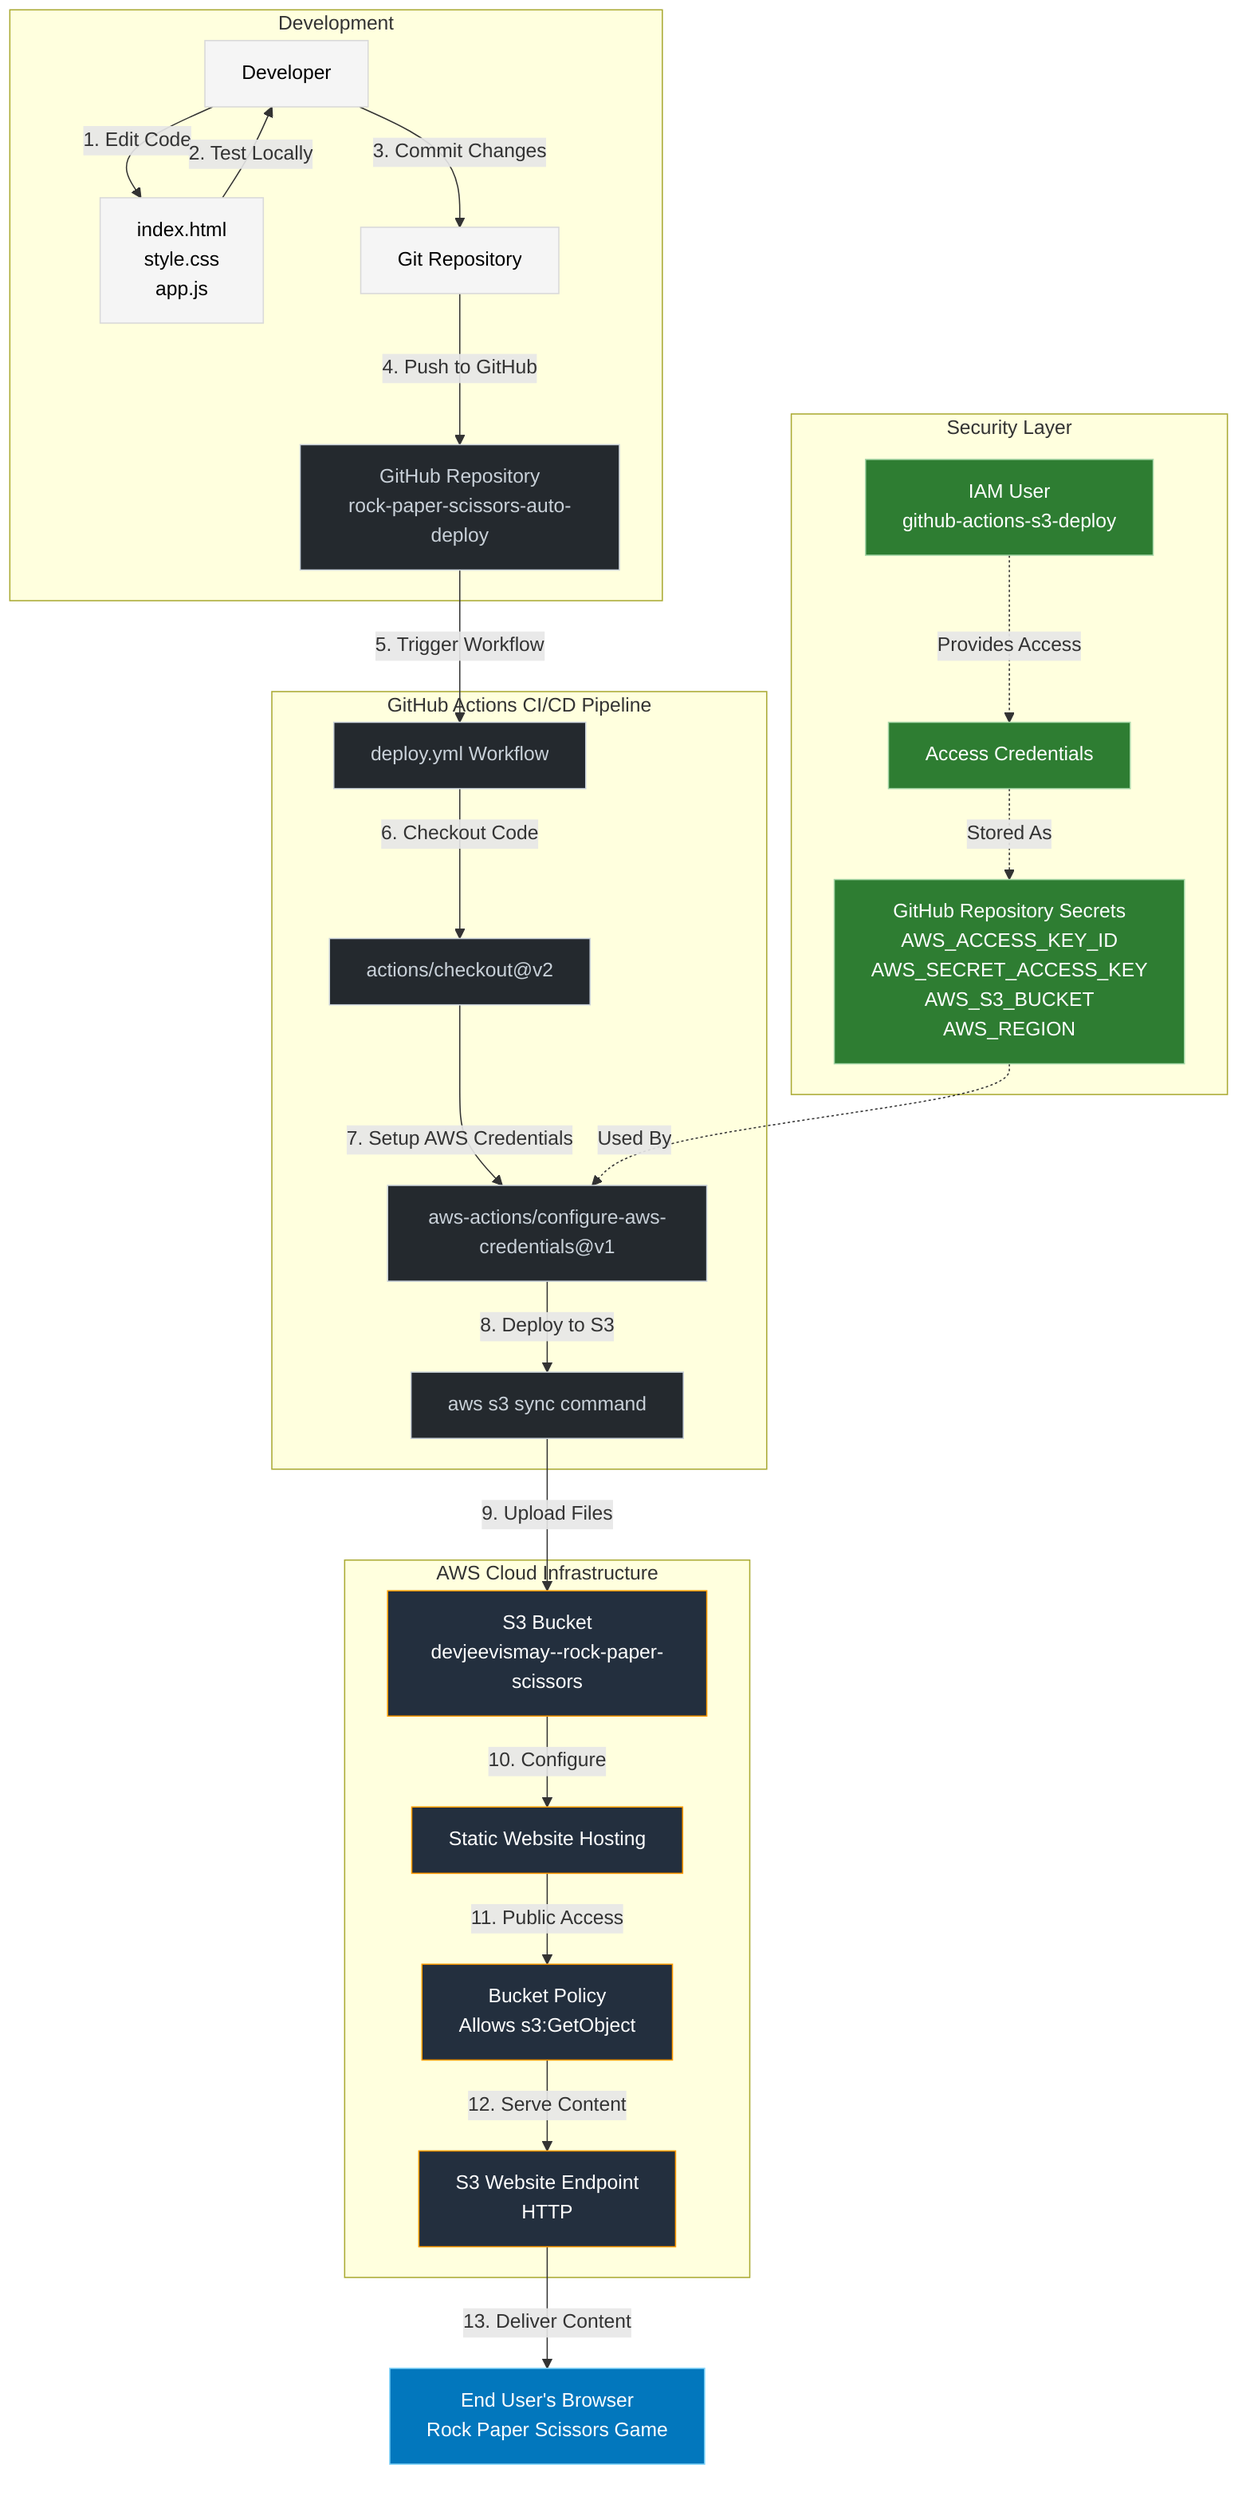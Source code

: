 flowchart TD
    subgraph "Development"
        A[Developer] -->|1. Edit Code| B["index.html\nstyle.css\napp.js"]
        B -->|2. Test Locally| A
        A -->|3. Commit Changes| C[Git Repository]
        C -->|4. Push to GitHub| D[GitHub Repository\nrock-paper-scissors-auto-deploy]
    end

    subgraph "GitHub Actions CI/CD Pipeline"
        D -->|5. Trigger Workflow| E["deploy.yml Workflow"]
        E -->|6. Checkout Code| F["actions/checkout@v2"]
        F -->|7. Setup AWS Credentials| G["aws-actions/configure-aws-credentials@v1"]
        G -->|8. Deploy to S3| H["aws s3 sync command"]
    end

    subgraph "AWS Cloud Infrastructure"
        H -->|9. Upload Files| I["S3 Bucket\ndevjeevismay--rock-paper-scissors"]
        I -->|10. Configure| J["Static Website Hosting"]
        J -->|11. Public Access| K["Bucket Policy\nAllows s3:GetObject"]
        K -->|12. Serve Content| L["S3 Website Endpoint\nHTTP"]
    end

    subgraph "Security Layer"
        M["IAM User\ngithub-actions-s3-deploy"] -.->|Provides Access| N["Access Credentials"]
        N -.->|Stored As| O["GitHub Repository Secrets\nAWS_ACCESS_KEY_ID\nAWS_SECRET_ACCESS_KEY\nAWS_S3_BUCKET\nAWS_REGION"]
        O -.->|Used By| G
    end

    L -->|13. Deliver Content| P["End User's Browser\nRock Paper Scissors Game"]

    classDef dev fill:#f5f5f5,stroke:#d9d9d9,color:black;
    classDef github fill:#24292e,stroke:#c9d1d9,color:#c9d1d9;
    classDef aws fill:#232F3E,stroke:#FF9900,color:white;
    classDef security fill:#2e7d32,stroke:#a5d6a7,color:white;
    classDef users fill:#0277bd,stroke:#81d4fa,color:white;

    class A,B,C dev;
    class D,E,F,G,H,O github;
    class I,J,K,L,M,N aws;
    class M,N,O security;
    class P users;